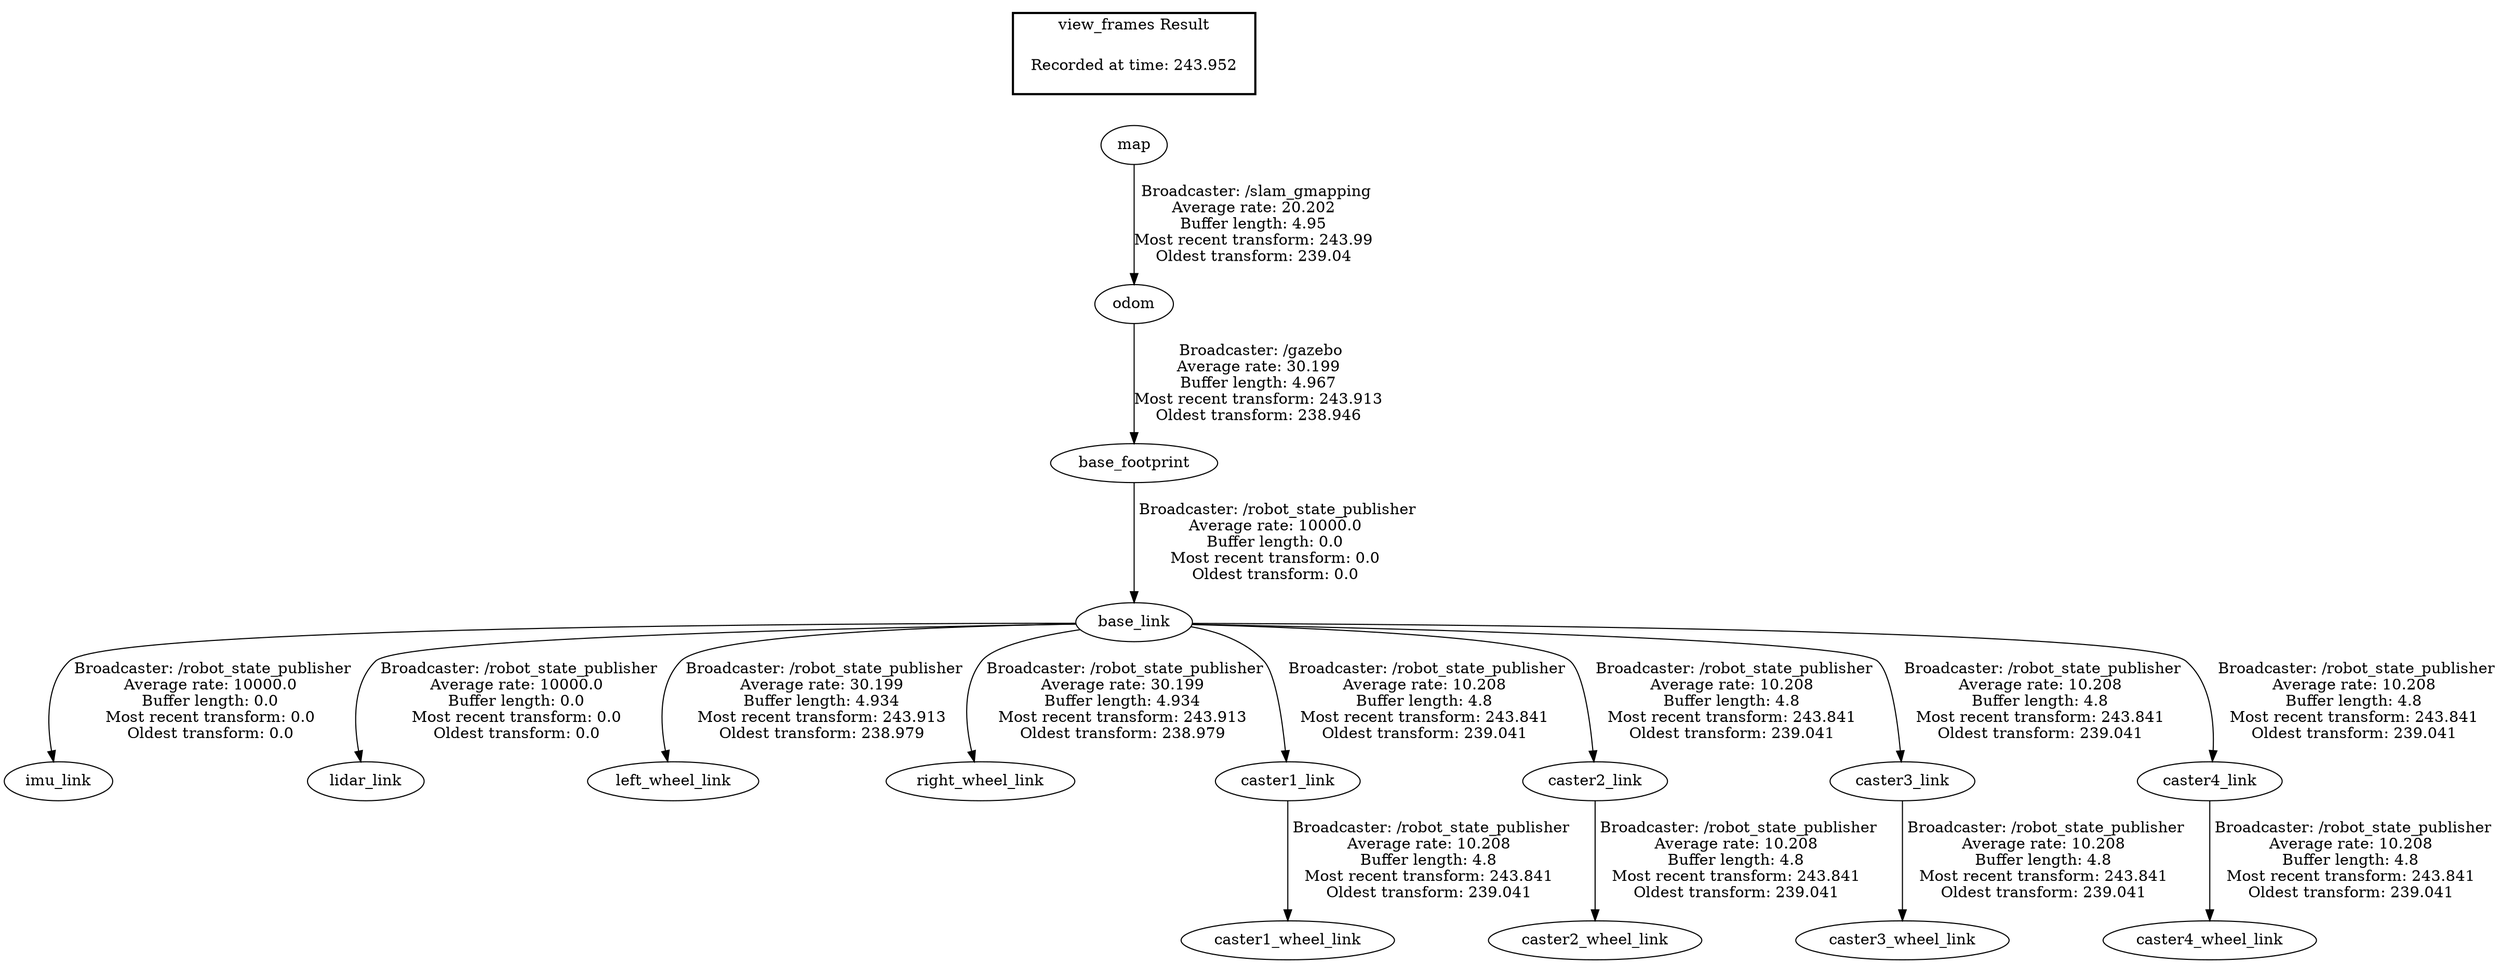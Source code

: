 digraph G {
"base_footprint" -> "base_link"[label=" Broadcaster: /robot_state_publisher\nAverage rate: 10000.0\nBuffer length: 0.0\nMost recent transform: 0.0\nOldest transform: 0.0\n"];
"odom" -> "base_footprint"[label=" Broadcaster: /gazebo\nAverage rate: 30.199\nBuffer length: 4.967\nMost recent transform: 243.913\nOldest transform: 238.946\n"];
"base_link" -> "imu_link"[label=" Broadcaster: /robot_state_publisher\nAverage rate: 10000.0\nBuffer length: 0.0\nMost recent transform: 0.0\nOldest transform: 0.0\n"];
"base_link" -> "lidar_link"[label=" Broadcaster: /robot_state_publisher\nAverage rate: 10000.0\nBuffer length: 0.0\nMost recent transform: 0.0\nOldest transform: 0.0\n"];
"map" -> "odom"[label=" Broadcaster: /slam_gmapping\nAverage rate: 20.202\nBuffer length: 4.95\nMost recent transform: 243.99\nOldest transform: 239.04\n"];
"base_link" -> "left_wheel_link"[label=" Broadcaster: /robot_state_publisher\nAverage rate: 30.199\nBuffer length: 4.934\nMost recent transform: 243.913\nOldest transform: 238.979\n"];
"base_link" -> "right_wheel_link"[label=" Broadcaster: /robot_state_publisher\nAverage rate: 30.199\nBuffer length: 4.934\nMost recent transform: 243.913\nOldest transform: 238.979\n"];
"base_link" -> "caster1_link"[label=" Broadcaster: /robot_state_publisher\nAverage rate: 10.208\nBuffer length: 4.8\nMost recent transform: 243.841\nOldest transform: 239.041\n"];
"caster1_link" -> "caster1_wheel_link"[label=" Broadcaster: /robot_state_publisher\nAverage rate: 10.208\nBuffer length: 4.8\nMost recent transform: 243.841\nOldest transform: 239.041\n"];
"base_link" -> "caster2_link"[label=" Broadcaster: /robot_state_publisher\nAverage rate: 10.208\nBuffer length: 4.8\nMost recent transform: 243.841\nOldest transform: 239.041\n"];
"caster2_link" -> "caster2_wheel_link"[label=" Broadcaster: /robot_state_publisher\nAverage rate: 10.208\nBuffer length: 4.8\nMost recent transform: 243.841\nOldest transform: 239.041\n"];
"base_link" -> "caster3_link"[label=" Broadcaster: /robot_state_publisher\nAverage rate: 10.208\nBuffer length: 4.8\nMost recent transform: 243.841\nOldest transform: 239.041\n"];
"caster3_link" -> "caster3_wheel_link"[label=" Broadcaster: /robot_state_publisher\nAverage rate: 10.208\nBuffer length: 4.8\nMost recent transform: 243.841\nOldest transform: 239.041\n"];
"base_link" -> "caster4_link"[label=" Broadcaster: /robot_state_publisher\nAverage rate: 10.208\nBuffer length: 4.8\nMost recent transform: 243.841\nOldest transform: 239.041\n"];
"caster4_link" -> "caster4_wheel_link"[label=" Broadcaster: /robot_state_publisher\nAverage rate: 10.208\nBuffer length: 4.8\nMost recent transform: 243.841\nOldest transform: 239.041\n"];
edge [style=invis];
 subgraph cluster_legend { style=bold; color=black; label ="view_frames Result";
"Recorded at time: 243.952"[ shape=plaintext ] ;
}->"map";
}